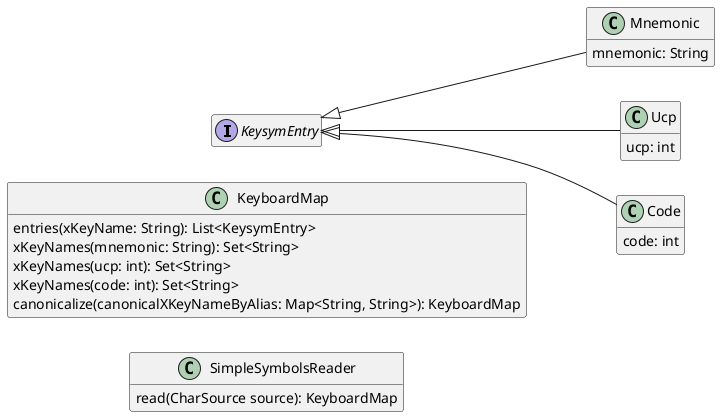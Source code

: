 @startuml Mapping
hide empty members
left to right direction

interface "KeysymEntry" {}
class "Mnemonic" {
  mnemonic: String
}
class "Ucp" {
  ucp: int
}
class "Code" {
  code: int
}

"KeysymEntry" <|-- "Mnemonic"
"KeysymEntry" <|-- "Ucp"
"KeysymEntry" <|-- "Code"

class "KeyboardMap" {
  entries(xKeyName: String): List<KeysymEntry>
  xKeyNames(mnemonic: String): Set<String>
  xKeyNames(ucp: int): Set<String>
  xKeyNames(code: int): Set<String>
  canonicalize(canonicalXKeyNameByAlias: Map<String, String>): KeyboardMap
}

class "SimpleSymbolsReader" {
  read(CharSource source): KeyboardMap
}

KeysymEntry -[hidden]> KeyboardMap
KeyboardMap -[hidden]> SimpleSymbolsReader

@enduml